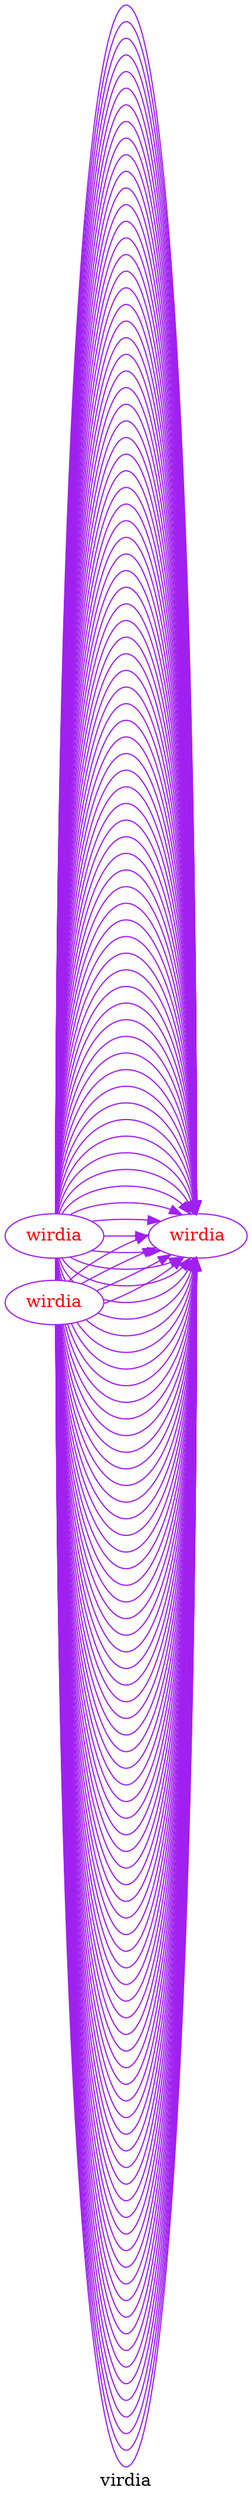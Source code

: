 digraph " We display the history of a word" {
 label = "virdia" 
graph[rankdir="LR"];
node [style="filled", fillcolor = "white"];
edge [style="solid", color="purple"];
R [label="wirdia", fillcolor= white, color="purple",  fontcolor="red"];
R.0 [label="wirdia", fillcolor= white, color="purple",  fontcolor="red"];
R.0.0 [label="wirdia", fillcolor= white, color="purple",  fontcolor="red"];
R.0.0.0 [label="wirdia", fillcolor= white, color="purple",  fontcolor="red"];
R.0.0.0.0 [label="wirdia", fillcolor= white, color="purple",  fontcolor="red"];
R.0.0.0.0.0 [label="wirdia", fillcolor= white, color="purple",  fontcolor="red"];
R.0.0.0.0.0.0 [label="wirdia", fillcolor= white, color="purple",  fontcolor="red"];
R.0.0.0.0.0.0.0 [label="wirdia", fillcolor= white, color="purple",  fontcolor="red"];
R.0.0.0.0.0.0.0.0 [label="wirdia", fillcolor= white, color="purple",  fontcolor="red"];
R.0.0.0.0.0.0.0.0.0 [label="wirdia", fillcolor= white, color="purple",  fontcolor="red"];
R.0.0.0.0.0.0.0.0.0.0 [label="wirdia", fillcolor= white, color="purple",  fontcolor="red"];
R.0.0.0.0.0.0.0.0.0.0.0 [label="wirdia", fillcolor= white, color="purple",  fontcolor="red"];
R.0.0.0.0.0.0.0.0.0.0.0.0 [label="wirdia", fillcolor= white, color="purple",  fontcolor="red"];
R.0.0.0.0.0.0.0.0.0.0.0.0.0 [label="wirdia", fillcolor= white, color="purple",  fontcolor="red"];
R.0.0.0.0.0.0.0.0.0.0.0.0.0.0 [label="wirdia", fillcolor= white, color="purple",  fontcolor="red"];
R.0.0.0.0.0.0.0.0.0.0.0.0.0.0.0 [label="wirdia", fillcolor= white, color="purple",  fontcolor="red"];
R.0.0.0.0.0.0.0.0.0.0.0.0.0.0.0.0 [label="wirdia", fillcolor= white, color="purple",  fontcolor="red"];
R.0.0.0.0.0.0.0.0.0.0.0.0.0.0.0.0.0 [label="wirdia", fillcolor= white, color="purple",  fontcolor="red"];
R.0.0.0.0.0.0.0.0.0.0.0.0.0.0.0.0.0.0 [label="wirdia", fillcolor= white, color="purple",  fontcolor="red"];
R.0.0.0.0.0.0.0.0.0.0.0.0.0.0.0.0.0.0.0 [label="wirdia", fillcolor= white, color="purple",  fontcolor="red"];
R.0.0.0.0.0.0.0.0.0.0.0.0.0.0.0.0.0.0.0.0 [label="wirdia", fillcolor= white, color="purple",  fontcolor="red"];
R.0.0.0.0.0.0.0.0.0.0.0.0.0.0.0.0.0.0.0.0.0 [label="wirdia", fillcolor= white, color="purple",  fontcolor="red"];
R.0.0.0.0.0.0.0.0.0.0.0.0.0.0.0.0.0.0.0.0.0.0 [label="wirdia", fillcolor= white, color="purple",  fontcolor="red"];
R.0.0.0.0.0.0.0.0.0.0.0.0.0.0.0.0.0.0.0.0.0.0.0 [label="wirdia", fillcolor= white, color="purple",  fontcolor="red"];
R.0.0.0.0.0.0.0.0.0.0.0.0.0.0.0.0.0.0.0.0.0.0.0.0 [label="wirdia", fillcolor= white, color="purple",  fontcolor="red"];
R.0.0.0.0.0.0.0.0.0.0.0.0.0.0.0.0.0.0.0.0.0.0.0.0.0 [label="wirdia", fillcolor= white, color="purple",  fontcolor="red"];
R.0.0.0.0.0.0.0.0.0.0.0.0.0.0.0.0.0.0.0.0.0.0.0.0.0.0 [label="wirdia", fillcolor= white, color="purple",  fontcolor="red"];
R.0.0.0.0.0.0.0.0.0.0.0.0.0.0.0.0.0.0.0.0.0.0.0.0.0.0.0 [label="wirdia", fillcolor= white, color="purple",  fontcolor="red"];
R.0.0.0.0.0.0.0.0.0.0.0.0.0.0.0.0.0.0.0.0.0.0.0.0.0.0.0.0 [label="wirdia", fillcolor= white, color="purple",  fontcolor="red"];
R.0.0.0.0.0.0.0.0.0.0.0.0.0.0.0.0.0.0.0.0.0.0.0.0.0.0.0.0.0 [label="wirdia", fillcolor= white, color="purple",  fontcolor="red"];
R.0.0.0.0.0.0.0.0.0.0.0.0.0.0.0.0.0.0.0.0.0.0.0.0.0.0.0.0.0.0 [label="wirdia", fillcolor= white, color="purple",  fontcolor="red"];
R.0.0.0.0.0.0.0.0.0.0.0.0.0.0.0.0.0.0.0.0.0.0.0.0.0.0.0.0.0.0.0 [label="wirdia", fillcolor= white, color="purple",  fontcolor="red"];
R.0.0.0.0.0.0.0.0.0.0.0.0.0.0.0.0.0.0.0.0.0.0.0.0.0.0.0.0.0.0.0.0 [label="wirdia", fillcolor= white, color="purple",  fontcolor="red"];
R.0.0.0.0.0.0.0.0.0.0.0.0.0.0.0.0.0.0.0.0.0.0.0.0.0.0.0.0.0.0.0.0.0 [label="wirdia", fillcolor= white, color="purple",  fontcolor="red"];
R.0.0.0.0.0.0.0.0.0.0.0.0.0.0.0.0.0.0.0.0.0.0.0.0.0.0.0.0.0.0.0.0.0.0 [label="wirdia", fillcolor= white, color="purple",  fontcolor="red"];
R.0.0.0.0.0.0.0.0.0.0.0.0.0.0.0.0.0.0.0.0.0.0.0.0.0.0.0.0.0.0.0.0.0.0.0 [label="wirdia", fillcolor= white, color="purple",  fontcolor="red"];
R.0.0.0.0.0.0.0.0.0.0.0.0.0.0.0.0.0.0.0.0.0.0.0.0.0.0.0.0.0.0.0.0.0.0.0.0 [label="wirdia", fillcolor= white, color="purple",  fontcolor="red"];
R.0.0.0.0.0.0.0.0.0.0.0.0.0.0.0.0.0.0.0.0.0.0.0.0.0.0.0.0.0.0.0.0.0.0.0.0.0 [label="wirdia", fillcolor= white, color="purple",  fontcolor="red"];
R.0.0.0.0.0.0.0.0.0.0.0.0.0.0.0.0.0.0.0.0.0.0.0.0.0.0.0.0.0.0.0.0.0.0.0.0.0.0 [label="wirdia", fillcolor= white, color="purple",  fontcolor="red"];
R.0.0.0.0.0.0.0.0.0.0.0.0.0.0.0.0.0.0.0.0.0.0.0.0.0.0.0.0.0.0.0.0.0.0.0.0.0.0.0 [label="wirdia", fillcolor= white, color="purple",  fontcolor="red"];
R.0.0.0.0.0.0.0.0.0.0.0.0.0.0.0.0.0.0.0.0.0.0.0.0.0.0.0.0.0.0.0.0.0.0.0.0.0.0.0.0 [label="wirdia", fillcolor= white, color="purple",  fontcolor="red"];
R.0.0.0.0.0.0.0.0.0.0.0.0.0.0.0.0.0.0.0.0.0.0.0.0.0.0.0.0.0.0.0.0.0.0.0.0.0.0.0.0.0 [label="wirdia", fillcolor= white, color="purple",  fontcolor="red"];
R.0.0.0.0.0.0.0.0.0.0.0.0.0.0.0.0.0.0.0.0.0.0.0.0.0.0.0.0.0.0.0.0.0.0.0.0.0.0.0.0.0.0 [label="wirdia", fillcolor= white, color="purple",  fontcolor="red"];
R.0.0.0.0.0.0.0.0.0.0.0.0.0.0.0.0.0.0.0.0.0.0.0.0.0.0.0.0.0.0.0.0.0.0.0.0.0.0.0.0.0.0.0 [label="wirdia", fillcolor= white, color="purple",  fontcolor="red"];
R.0.0.0.0.0.0.0.0.0.0.0.0.0.0.0.0.0.0.0.0.0.0.0.0.0.0.0.0.0.0.0.0.0.0.0.0.0.0.0.0.0.0.0.0 [label="wirdia", fillcolor= white, color="purple",  fontcolor="red"];
R.0.0.0.0.0.0.0.0.0.0.0.0.0.0.0.0.0.0.0.0.0.0.0.0.0.0.0.0.0.0.0.0.0.0.0.0.0.0.0.0.0.0.0.0.0 [label="wirdia", fillcolor= white, color="purple",  fontcolor="red"];
R.0.0.0.0.0.0.0.0.0.0.0.0.0.0.0.0.0.0.0.0.0.0.0.0.0.0.0.0.0.0.0.0.0.0.0.0.0.0.0.0.0.0.0.0.0.0 [label="wirdia", fillcolor= white, color="purple",  fontcolor="red"];
R.0.0.0.0.0.0.0.0.0.0.0.0.0.0.0.0.0.0.0.0.0.0.0.0.0.0.0.0.0.0.0.0.0.0.0.0.0.0.0.0.0.0.0.0.0.0.0 [label="wirdia", fillcolor= white, color="purple",  fontcolor="red"];
R.0.0.0.0.0.0.0.0.0.0.0.0.0.0.0.0.0.0.0.0.0.0.0.0.0.0.0.0.0.0.0.0.0.0.0.0.0.0.0.0.0.0.0.0.0.0.0.0 [label="wirdia", fillcolor= white, color="purple",  fontcolor="red"];
R.0.0.0.0.0.0.0.0.0.0.0.0.0.0.0.0.0.0.0.0.0.0.0.0.0.0.0.0.0.0.0.0.0.0.0.0.0.0.0.0.0.0.0.0.0.0.0.0.0 [label="wirdia", fillcolor= white, color="purple",  fontcolor="red"];
R.0.0.0.0.0.0.0.0.0.0.0.0.0.0.0.0.0.0.0.0.0.0.0.0.0.0.0.0.0.0.0.0.0.0.0.0.0.0.0.0.0.0.0.0.0.0.0.0.0.0 [label="wirdia", fillcolor= white, color="purple",  fontcolor="red"];
R.0.0.0.0.0.0.0.0.0.0.0.0.0.0.0.0.0.0.0.0.0.0.0.0.0.0.1 [label="wirdia", fillcolor= white, color="purple",  fontcolor="red"];
R.0.0.0.0.0.0.0.0.0.0.0.0.0.0.0.0.0.0.0.0.0.0.0.0.0.0.1.0 [label="wirdia", fillcolor= white, color="purple",  fontcolor="red"];
R.0.0.0.0.0.0.0.0.0.0.0.0.0.0.0.0.0.0.0.0.0.0.0.0.0.0.1.0.0 [label="wirdia", fillcolor= white, color="purple",  fontcolor="red"];
R.0.0.0.0.0.0.0.0.0.0.0.0.0.0.0.0.0.0.0.0.0.0.0.0.0.0.1.0.0.0 [label="wirdia", fillcolor= white, color="purple",  fontcolor="red"];
R.0.0.0.0.0.0.0.0.0.0.0.0.0.0.0.0.0.0.0.0.0.0.0.0.0.0.1.0.0.0.0 [label="wirdia", fillcolor= white, color="purple",  fontcolor="red"];
R.0.0.0.0.0.0.0.0.0.0.0.0.0.0.0.0.0.0.0.0.0.0.0.0.0.0.1.0.0.0.0.0 [label="wirdia", fillcolor= white, color="purple",  fontcolor="red"];
R.0.0.0.0.0.0.0.0.0.0.0.0.0.0.0.0.0.0.0.0.0.0.0.0.0.0.1.0.0.0.0.0.0 [label="wirdia", fillcolor= white, color="purple",  fontcolor="red"];
R.0.0.0.0.0.0.0.0.0.0.0.0.0.0.0.0.0.0.0.0.0.0.0.0.0.0.1.0.0.0.0.0.0.0 [label="wirdia", fillcolor= white, color="purple",  fontcolor="red"];
R.0.0.0.0.0.0.0.0.0.0.0.0.0.0.0.0.0.0.0.0.0.0.0.0.0.0.1.0.0.0.0.0.0.0.0 [label="wirdia", fillcolor= white, color="purple",  fontcolor="red"];
R.0.0.0.0.0.0.0.0.0.0.0.0.0.0.0.0.0.0.0.0.0.0.0.0.0.0.1.0.0.0.0.0.0.0.0.0 [label="wirdia", fillcolor= white, color="purple",  fontcolor="red"];
R.0.0.0.0.0.0.0.0.0.0.0.0.0.0.0.0.0.0.0.0.0.0.0.0.0.0.1.0.0.0.0.0.0.0.0.0.0 [label="wirdia", fillcolor= white, color="purple",  fontcolor="red"];
R.0.0.0.0.0.0.0.0.0.0.0.0.0.0.0.0.0.0.0.0.0.0.0.0.0.0.1.0.0.0.0.0.0.0.0.0.0.0 [label="wirdia", fillcolor= white, color="purple",  fontcolor="red"];
R.0.0.0.0.0.0.0.0.0.0.0.0.0.0.0.0.0.0.0.0.0.0.0.0.0.0.1.0.0.0.0.0.0.0.0.0.0.0.0 [label="wirdʰia", fillcolor= white, color="purple",  fontcolor="red"];
R.0.0.0.0.0.0.0.0.0.0.0.0.0.0.0.0.0.0.0.0.0.0.0.0.0.0.1.0.0.0.0.0.0.0.0.0.0.0.0.0 [label="wirdʰia", fillcolor= white, color="purple",  fontcolor="red"];
R.0.0.0.0.0.0.0.0.0.0.0.0.0.0.0.0.0.0.0.0.0.0.0.0.0.0.1.0.0.0.0.0.0.0.0.0.0.0.0.0.0 [label="wirdʰia", fillcolor= white, color="purple",  fontcolor="red"];
R.0.0.0.0.0.0.0.0.0.0.0.0.0.0.0.0.0.0.0.0.0.0.0.0.0.0.1.0.0.0.0.0.0.0.0.0.0.0.0.0.0.0 [label="wirdʰia", fillcolor= white, color="purple",  fontcolor="red"];
R.0.0.0.0.0.0.0.0.0.0.0.0.0.0.0.0.0.0.0.0.0.0.0.0.0.0.1.0.0.0.0.0.0.0.0.0.0.0.0.0.0.0.0 [label="wirdʰia", fillcolor= white, color="purple",  fontcolor="red"];
R.0.0.0.0.0.0.0.0.0.0.0.0.0.0.0.0.0.0.0.0.0.0.0.0.0.0.1.0.0.0.0.0.0.0.0.0.0.0.0.0.0.0.0.0 [label="wirdʰia", fillcolor= white, color="purple",  fontcolor="red"];
R.0.0.0.0.0.0.0.0.0.0.0.0.0.0.0.0.0.0.0.0.0.0.0.0.0.0.1.0.0.0.0.0.0.0.0.0.0.0.0.0.0.0.0.0.0 [label="wirdʰia", fillcolor= white, color="purple",  fontcolor="red"];
R.0.0.0.0.0.0.0.0.0.0.0.0.0.0.0.0.0.0.0.0.0.0.0.0.0.0.1.0.0.0.0.0.0.0.0.0.0.0.0.0.0.0.0.0.0.0 [label="wirdʰia", fillcolor= white, color="purple",  fontcolor="red"];
R.0.0.0.0.0.0.0.0.0.0.0.0.0.0.0.0.0.0.0.0.0.0.0.0.0.0.1.0.0.0.0.0.0.0.0.0.0.0.0.0.0.0.0.0.0.0.0 [label="wirdʰia", fillcolor= white, color="purple",  fontcolor="red"];
R.0.0.0.0.0.0.0.0.0.0.0.0.0.0.0.0.0.0.0.0.0.0.0.0.0.0.1.0.0.0.0.0.0.0.0.0.0.0.0.0.0.0.0.0.0.0.0.0 [label="wirdʰia", fillcolor= white, color="purple",  fontcolor="red"];
R.0.0.0.0.0.0.0.0.0.0.0.0.0.0.0.0.0.0.0.0.0.0.0.0.0.0.1.0.0.0.0.0.0.0.0.0.0.0.0.0.0.0.0.0.0.0.0.0.0 [label="wirdʰia", fillcolor= white, color="purple",  fontcolor="red"];
R.0.0.0.0.0.0.0.0.0.0.0.0.0.0.0.0.0.0.0.0.0.0.0.0.0.0.1.0.0.0.0.0.0.0.0.0.0.0.0.0.0.0.0.0.0.0.0.0.0.0 [label="wirdʰia", fillcolor= white, color="purple",  fontcolor="red"];
R.0.0.0.0.0.0.0.0.0.0.0.0.0.0.0.0.0.0.0.0.0.0.0.0.0.0.1.0.0.0.0.0.0.0.0.0.0.0.0.0.0.0.0.0.0.0.0.0.0.1 [label="wirdʰia", fillcolor= white, color="purple",  fontcolor="red"];
R.0.0.0.0.0.0.0.0.0.1 [label="wirdia", fillcolor= white, color="purple",  fontcolor="red"];
R.0.0.0.0.0.0.0.0.0.1.0 [label="wirdia", fillcolor= white, color="purple",  fontcolor="red"];
R.0.0.0.0.0.0.0.0.0.1.0.0 [label="wirdia", fillcolor= white, color="purple",  fontcolor="red"];
R.0.0.0.0.0.0.0.0.0.1.0.0.0 [label="wirdia", fillcolor= white, color="purple",  fontcolor="red"];
R.0.0.0.0.0.0.0.0.0.1.0.0.0.0 [label="wirdia", fillcolor= white, color="purple",  fontcolor="red"];
R.0.0.0.0.0.0.0.0.0.1.0.0.0.0.0 [label="wirdia", fillcolor= white, color="purple",  fontcolor="red"];
R.0.0.0.0.0.0.0.0.0.1.0.0.0.0.0.0 [label="wirdia", fillcolor= white, color="purple",  fontcolor="red"];
R.0.0.0.0.0.0.0.0.0.1.0.0.0.0.0.0.0 [label="wirdia", fillcolor= white, color="purple",  fontcolor="red"];
R.0.0.0.0.0.0.0.0.0.1.0.0.0.0.0.0.0.0 [label="wirdia", fillcolor= white, color="purple",  fontcolor="red"];
R.0.0.0.0.0.0.0.0.0.1.0.0.0.0.0.0.0.0.0 [label="wirdia", fillcolor= white, color="purple",  fontcolor="red"];
R.0.0.0.0.0.0.0.0.0.1.0.0.0.0.0.0.0.0.0.0 [label="wirdia", fillcolor= white, color="purple",  fontcolor="red"];
R.0.0.0.0.0.0.0.0.0.1.0.0.0.0.0.0.0.0.0.0.0 [label="wirdia", fillcolor= white, color="purple",  fontcolor="red"];
R.0.0.0.0.0.0.0.0.0.1.0.0.0.0.0.0.0.0.0.0.0.0 [label="wirdia", fillcolor= white, color="purple",  fontcolor="red"];
R.0.0.0.0.0.0.0.0.0.1.0.0.0.0.0.0.0.0.0.0.0.0.0 [label="wirdia", fillcolor= white, color="purple",  fontcolor="red"];
R.0.0.0.0.0.0.0.0.0.1.0.0.0.0.0.0.0.0.0.0.0.0.0.0 [label="wirdia", fillcolor= white, color="purple",  fontcolor="red"];
R.0.0.0.0.0.0.0.0.0.1.0.0.0.0.0.0.0.0.0.0.0.0.0.0.0 [label="wirdia", fillcolor= white, color="purple",  fontcolor="red"];
R.0.0.0.0.0.0.0.0.0.1.0.0.0.0.0.0.0.0.0.0.0.0.0.0.0.0 [label="wirdia", fillcolor= white, color="purple",  fontcolor="red"];
R.0.0.0.0.0.0.0.0.0.1.0.0.0.0.0.0.0.0.0.0.0.0.0.0.0.0.0 [label="wirdia", fillcolor= white, color="purple",  fontcolor="red"];
R.0.0.0.0.0.0.0.0.0.1.0.0.0.0.0.0.0.0.0.0.0.0.0.0.0.0.0.0 [label="wirdia", fillcolor= white, color="purple",  fontcolor="red"];
R.0.0.0.0.0.0.0.0.0.1.0.0.0.0.0.0.0.0.0.0.0.0.0.0.0.0.0.0.0 [label="wirdia", fillcolor= white, color="purple",  fontcolor="red"];
R.0.0.0.0.0.0.0.0.0.1.0.0.0.0.0.0.0.0.0.0.0.0.0.0.0.0.0.0.0.0 [label="wirdia", fillcolor= white, color="purple",  fontcolor="red"];
R.0.0.0.0.0.0.0.0.0.1.0.0.0.0.0.0.0.0.0.0.0.0.0.0.0.0.0.0.0.0.0 [label="wirdia", fillcolor= white, color="purple",  fontcolor="red"];
R.0.0.0.0.0.0.0.0.0.1.0.0.0.0.0.0.0.0.0.0.0.0.0.0.0.0.0.0.0.0.0.0 [label="wirdia", fillcolor= white, color="purple",  fontcolor="red"];
R.0.0.0.0.0.0.0.0.0.1.0.0.0.0.0.0.0.0.0.0.0.0.0.0.0.0.0.0.0.0.0.0.0 [label="wirdia", fillcolor= white, color="purple",  fontcolor="red"];
R.0.0.0.0.0.0.0.0.0.1.0.0.0.0.0.0.0.0.0.0.0.0.0.0.0.0.0.0.0.0.0.0.0.0 [label="wirdia", fillcolor= white, color="purple",  fontcolor="red"];
R.0.0.0.0.0.0.0.0.0.1.0.0.0.0.0.0.0.0.0.0.0.0.0.0.0.0.0.0.0.0.0.0.0.0.0 [label="wirdia", fillcolor= white, color="purple",  fontcolor="red"];
R.0.0.0.0.0.0.0.0.0.1.0.0.0.0.0.0.0.0.0.0.0.0.0.0.0.0.0.0.0.0.0.0.0.0.0.0 [label="wirdia", fillcolor= white, color="purple",  fontcolor="red"];
R.0.0.0.0.0.0.0.0.0.1.0.0.0.0.0.0.0.0.0.0.0.0.0.0.0.0.0.0.0.0.0.0.0.0.0.0.0 [label="wirdia", fillcolor= white, color="purple",  fontcolor="red"];
R.0.0.0.0.0.0.0.0.0.1.0.0.0.0.0.0.0.0.0.0.0.0.0.0.0.0.0.0.0.0.0.0.0.0.0.0.0.0 [label="wirdia", fillcolor= white, color="purple",  fontcolor="red"];
R.0.0.0.0.0.0.0.0.0.1.0.0.0.0.0.0.0.0.0.0.0.0.0.0.0.0.0.0.0.0.0.0.0.0.0.0.0.0.0 [label="wirdia", fillcolor= white, color="purple",  fontcolor="red"];
R.0.0.0.0.0.0.0.0.0.1.0.0.0.0.0.0.0.0.0.0.0.0.0.0.0.0.0.0.0.0.0.0.0.0.0.0.0.0.0.0 [label="wirdia", fillcolor= white, color="purple",  fontcolor="red"];
R.0.0.0.0.0.0.0.0.0.1.0.0.0.0.0.0.0.0.0.0.0.0.0.0.0.0.0.0.0.0.0.0.0.0.0.0.0.0.0.0.0 [label="wirdia", fillcolor= white, color="purple",  fontcolor="red"];
R.0.0.0.0.0.0.0.0.0.1.0.0.0.0.0.0.0.0.0.0.0.0.0.0.0.0.0.0.0.0.0.0.0.0.0.0.0.0.0.0.0.0 [label="wirdia", fillcolor= white, color="purple",  fontcolor="red"];
R.0.0.0.0.0.0.0.0.0.1.0.0.0.0.0.0.0.0.0.0.0.0.0.0.0.0.0.0.0.0.0.0.0.0.0.0.0.0.0.0.0.0.0 [label="wirdia", fillcolor= white, color="purple",  fontcolor="red"];
R.0.0.0.0.0.0.0.0.0.1.0.0.0.0.0.0.0.0.0.0.0.0.0.0.0.0.0.0.0.0.0.0.0.0.0.0.0.0.0.0.0.0.0.0 [label="wirdia", fillcolor= white, color="purple",  fontcolor="red"];
R.0.0.0.0.0.0.0.0.0.1.0.0.0.0.0.0.0.0.0.0.0.0.0.0.0.0.0.0.0.0.0.0.0.0.0.0.0.0.0.0.0.0.0.0.0 [label="wirdia", fillcolor= white, color="purple",  fontcolor="red"];
R.0.0.0.0.0.0.0.0.0.1.0.0.0.0.0.0.0.0.0.0.0.0.0.0.0.0.0.0.0.0.0.0.0.0.0.0.0.0.0.0.0.0.0.0.0.0 [label="wirdia", fillcolor= white, color="purple",  fontcolor="red"];
R.0.0.0.0.0.0.0.0.0.1.0.0.0.0.0.0.0.0.0.0.0.0.0.0.0.0.0.0.0.0.0.0.0.0.0.0.0.0.0.0.0.0.0.0.0.0.0 [label="wirdia", fillcolor= white, color="purple",  fontcolor="red"];
R.0.0.0.0.0.0.0.0.0.1.0.0.0.0.0.0.0.0.0.0.0.0.0.0.0.0.0.0.0.0.0.0.0.0.0.0.0.0.0.0.0.0.0.0.0.0.0.0 [label="wirdia", fillcolor= white, color="purple",  fontcolor="red"];
R.0.0.0.0.0.0.0.0.0.1.0.0.0.0.0.0.0.0.0.0.0.0.0.0.0.0.0.0.0.0.0.0.0.0.0.0.0.0.0.0.0.0.0.0.0.0.0.0.0 [label="wirdia", fillcolor= white, color="purple",  fontcolor="red"];
R.0.0.0.0.0.0.0.0.0.1.0.0.0.0.0.0.0.0.0.0.0.0.0.0.0.0.0.0.0.0.0.0.0.0.0.0.0.0.0.0.0.0.0.0.0.0.0.0.0.0 [label="wirdia", fillcolor= white, color="purple",  fontcolor="red"];
R.0.0.0.0.0.0.0.0.0.1.0.0.0.1 [label="wirdia", fillcolor= white, color="purple",  fontcolor="red"];
R.0.0.0.0.0.0.0.0.0.1.0.0.0.1.0 [label="wirdia", fillcolor= white, color="purple",  fontcolor="red"];
R.0.0.0.0.0.0.0.0.0.1.0.0.0.1.0.0 [label="wirdia", fillcolor= white, color="purple",  fontcolor="red"];
R.0.0.0.0.0.0.0.0.0.1.0.0.0.1.0.0.0 [label="wirdia", fillcolor= white, color="purple",  fontcolor="red"];
R.0.0.0.0.0.0.0.0.0.1.0.0.0.1.0.0.0.0 [label="wirdia", fillcolor= white, color="purple",  fontcolor="red"];
R.0.0.0.0.0.0.0.0.0.1.0.0.0.1.0.0.0.0.0 [label="wirdia", fillcolor= white, color="purple",  fontcolor="red"];
R.0.0.0.0.0.0.0.0.0.1.0.0.0.1.0.0.0.0.0.0 [label="wirdia", fillcolor= white, color="purple",  fontcolor="red"];
R.0.0.0.0.0.0.0.0.0.1.0.0.0.1.0.0.0.0.0.0.0 [label="wirdia", fillcolor= white, color="purple",  fontcolor="red"];
R.0.0.0.0.0.0.0.0.0.1.0.0.0.1.0.0.0.0.0.0.0.0 [label="wirdia", fillcolor= white, color="purple",  fontcolor="red"];
R.0.0.0.0.0.0.0.0.0.1.0.0.0.1.0.0.0.0.0.0.0.0.0 [label="wirdia", fillcolor= white, color="purple",  fontcolor="red"];
R.0.0.0.0.0.0.0.0.0.1.0.0.0.1.0.0.0.0.0.0.0.0.0.0 [label="wirdia", fillcolor= white, color="purple",  fontcolor="red"];
R.0.0.0.0.0.0.0.0.0.1.0.0.0.1.0.0.0.0.0.0.0.0.0.0.0 [label="wirdia", fillcolor= white, color="purple",  fontcolor="red"];
R.0.0.0.0.0.0.0.0.0.1.0.0.0.1.0.0.0.0.0.0.0.0.0.0.0.0 [label="wirdia", fillcolor= white, color="purple",  fontcolor="red"];
R.0.0.0.0.0.0.0.0.0.1.0.0.0.1.0.0.0.0.0.0.0.0.0.0.0.0.0 [label="wirdia", fillcolor= white, color="purple",  fontcolor="red"];
R.0.0.0.0.0.0.0.0.0.1.0.0.0.1.0.0.0.0.0.0.0.0.0.0.0.0.0.0 [label="wirdia", fillcolor= white, color="purple",  fontcolor="red"];
R.0.0.0.0.0.0.0.0.0.1.0.0.0.1.0.0.0.0.0.0.0.0.0.0.0.0.0.0.0 [label="wirdia", fillcolor= white, color="purple",  fontcolor="red"];
R.0.0.0.0.0.0.0.0.0.1.0.0.0.1.0.0.0.0.0.0.0.0.0.0.0.0.0.0.0.0 [label="wirdia", fillcolor= white, color="purple",  fontcolor="red"];
R.0.0.0.0.0.0.0.0.0.1.0.0.0.1.0.0.0.0.0.0.0.0.0.0.0.0.0.0.0.0.0 [label="wirdia", fillcolor= white, color="purple",  fontcolor="red"];
R.0.0.0.0.0.0.0.0.0.1.0.0.0.1.0.0.0.0.0.0.0.0.0.0.0.0.0.0.0.0.0.0 [label="wirdia", fillcolor= white, color="purple",  fontcolor="red"];
R.0.0.0.0.0.0.0.0.0.1.0.0.0.1.0.0.0.0.0.0.0.0.0.0.0.0.0.0.0.0.0.0.0 [label="wirdia", fillcolor= white, color="purple",  fontcolor="red"];
R.0.0.0.0.0.0.0.0.0.1.0.0.0.1.0.0.0.0.0.0.0.0.0.0.0.0.0.0.0.0.0.0.0.0 [label="wirdia", fillcolor= white, color="purple",  fontcolor="red"];
R.0.0.0.0.0.0.0.0.0.1.0.0.0.1.0.0.0.0.0.0.0.0.0.0.0.0.0.0.0.0.0.0.0.0.0 [label="wirdia", fillcolor= white, color="purple",  fontcolor="red"];
R.0.0.0.0.0.0.0.0.0.1.0.0.0.1.0.0.0.0.0.0.0.0.0.0.0.0.0.0.0.0.0.0.0.0.0.0 [label="wirdia", fillcolor= white, color="purple",  fontcolor="red"];
R.0.0.0.0.0.0.0.0.0.1.0.0.0.1.0.0.0.0.0.0.0.0.0.0.0.0.0.0.0.0.0.0.0.0.0.0.0 [label="wirdia", fillcolor= white, color="purple",  fontcolor="red"];
R.0.0.0.0.0.0.0.0.0.1.0.0.0.1.0.0.0.0.0.0.0.0.0.0.0.0.0.0.0.0.0.0.0.0.0.0.0.0 [label="wirdia", fillcolor= white, color="purple",  fontcolor="red"];
R.0.0.0.0.0.0.0.0.0.1.0.0.0.1.0.0.0.0.0.0.0.0.0.0.0.0.0.0.0.0.0.0.0.0.0.0.0.0.0 [label="wirdia", fillcolor= white, color="purple",  fontcolor="red"];
R.0.0.0.0.0.0.0.0.0.1.0.0.0.1.0.0.0.0.0.0.0.0.0.0.0.0.0.0.0.0.0.0.0.0.0.0.0.0.0.0 [label="wirdia", fillcolor= white, color="purple",  fontcolor="red"];
R.0.0.0.0.0.0.0.0.0.1.0.0.0.1.0.0.0.0.0.0.0.0.0.0.0.0.0.0.0.0.0.0.0.0.0.0.0.0.0.0.0 [label="wirdia", fillcolor= white, color="purple",  fontcolor="red"];
R.0.0.0.0.0.0.0.0.0.1.0.0.0.1.0.0.0.0.0.0.0.0.0.0.0.0.0.0.0.0.0.0.0.0.0.0.0.0.0.0.0.0 [label="wirdia", fillcolor= white, color="purple",  fontcolor="red"];
R.0.0.0.0.0.0.0.0.0.1.0.0.0.1.0.0.0.0.0.0.0.0.0.0.0.0.0.0.0.0.0.0.0.0.0.0.0.0.0.0.0.0.0 [label="wirdia", fillcolor= white, color="purple",  fontcolor="red"];
R.0.0.0.0.0.0.0.0.0.1.0.0.0.1.0.0.0.0.0.0.0.0.0.0.0.0.0.0.0.0.0.0.0.0.0.0.0.0.0.0.0.0.0.0 [label="wirdia", fillcolor= white, color="purple",  fontcolor="red"];
R.0.0.0.0.0.0.0.0.0.1.0.0.0.1.0.0.0.0.0.0.0.0.0.0.0.0.0.0.0.0.0.0.0.0.0.0.0.0.0.0.0.0.0.0.0 [label="wirdia", fillcolor= white, color="purple",  fontcolor="red"];
R.0.0.0.0.0.0.0.0.0.1.0.0.0.1.0.0.0.0.0.0.0.0.0.0.0.0.0.0.0.0.0.0.0.0.0.0.0.0.0.0.0.0.0.0.0.0 [label="wirdia", fillcolor= white, color="purple",  fontcolor="red"];
R.0.0.0.0.0.0.0.0.0.1.0.0.0.1.0.0.0.0.0.0.0.0.0.0.0.0.0.0.0.0.0.0.0.0.0.0.0.0.0.0.0.0.0.0.0.0.0 [label="wirdia", fillcolor= white, color="purple",  fontcolor="red"];
R.0.0.0.0.0.0.0.0.0.1.0.0.0.1.0.0.0.0.0.0.0.0.0.0.0.0.0.0.0.0.0.0.0.0.0.0.0.0.0.0.0.0.0.0.0.0.0.0 [label="wirdia", fillcolor= white, color="purple",  fontcolor="red"];
R.0.0.0.0.0.0.0.0.0.1.0.0.0.1.0.0.0.0.0.0.0.0.0.0.0.0.0.0.0.0.0.0.0.0.0.0.0.0.0.0.0.0.0.0.0.0.0.0.0 [label="wirdia", fillcolor= white, color="purple",  fontcolor="red"];
R.0.0.0.0.0.0.0.0.0.1.0.0.0.1.0.0.0.0.0.0.0.0.0.0.0.0.0.0.0.0.0.0.0.0.0.0.0.0.0.0.0.0.0.0.0.0.0.0.0.0 [label="wirdia", fillcolor= white, color="purple",  fontcolor="red"];
R.0 -> R;
R.0.0 -> R.0;
R.0.0.0 -> R.0.0;
R.0.0.0.0 -> R.0.0.0;
R.0.0.0.0.0 -> R.0.0.0.0;
R.0.0.0.0.0.0 -> R.0.0.0.0.0;
R.0.0.0.0.0.0.0 -> R.0.0.0.0.0.0;
R.0.0.0.0.0.0.0.0 -> R.0.0.0.0.0.0.0;
R.0.0.0.0.0.0.0.0.0 -> R.0.0.0.0.0.0.0.0;
R.0.0.0.0.0.0.0.0.0.0 -> R.0.0.0.0.0.0.0.0.0;
R.0.0.0.0.0.0.0.0.0.1 -> R.0.0.0.0.0.0.0.0.0;
R.0.0.0.0.0.0.0.0.0.0.0 -> R.0.0.0.0.0.0.0.0.0.0;
R.0.0.0.0.0.0.0.0.0.0.0.0 -> R.0.0.0.0.0.0.0.0.0.0.0;
R.0.0.0.0.0.0.0.0.0.0.0.0.0 -> R.0.0.0.0.0.0.0.0.0.0.0.0;
R.0.0.0.0.0.0.0.0.0.0.0.0.0.0 -> R.0.0.0.0.0.0.0.0.0.0.0.0.0;
R.0.0.0.0.0.0.0.0.0.0.0.0.0.0.0 -> R.0.0.0.0.0.0.0.0.0.0.0.0.0.0;
R.0.0.0.0.0.0.0.0.0.0.0.0.0.0.0.0 -> R.0.0.0.0.0.0.0.0.0.0.0.0.0.0.0;
R.0.0.0.0.0.0.0.0.0.0.0.0.0.0.0.0.0 -> R.0.0.0.0.0.0.0.0.0.0.0.0.0.0.0.0;
R.0.0.0.0.0.0.0.0.0.0.0.0.0.0.0.0.0.0 -> R.0.0.0.0.0.0.0.0.0.0.0.0.0.0.0.0.0;
R.0.0.0.0.0.0.0.0.0.0.0.0.0.0.0.0.0.0.0 -> R.0.0.0.0.0.0.0.0.0.0.0.0.0.0.0.0.0.0;
R.0.0.0.0.0.0.0.0.0.0.0.0.0.0.0.0.0.0.0.0 -> R.0.0.0.0.0.0.0.0.0.0.0.0.0.0.0.0.0.0.0;
R.0.0.0.0.0.0.0.0.0.0.0.0.0.0.0.0.0.0.0.0.0 -> R.0.0.0.0.0.0.0.0.0.0.0.0.0.0.0.0.0.0.0.0;
R.0.0.0.0.0.0.0.0.0.0.0.0.0.0.0.0.0.0.0.0.0.0 -> R.0.0.0.0.0.0.0.0.0.0.0.0.0.0.0.0.0.0.0.0.0;
R.0.0.0.0.0.0.0.0.0.0.0.0.0.0.0.0.0.0.0.0.0.0.0 -> R.0.0.0.0.0.0.0.0.0.0.0.0.0.0.0.0.0.0.0.0.0.0;
R.0.0.0.0.0.0.0.0.0.0.0.0.0.0.0.0.0.0.0.0.0.0.0.0 -> R.0.0.0.0.0.0.0.0.0.0.0.0.0.0.0.0.0.0.0.0.0.0.0;
R.0.0.0.0.0.0.0.0.0.0.0.0.0.0.0.0.0.0.0.0.0.0.0.0.0 -> R.0.0.0.0.0.0.0.0.0.0.0.0.0.0.0.0.0.0.0.0.0.0.0.0;
R.0.0.0.0.0.0.0.0.0.0.0.0.0.0.0.0.0.0.0.0.0.0.0.0.0.0 -> R.0.0.0.0.0.0.0.0.0.0.0.0.0.0.0.0.0.0.0.0.0.0.0.0.0;
R.0.0.0.0.0.0.0.0.0.0.0.0.0.0.0.0.0.0.0.0.0.0.0.0.0.0.0 -> R.0.0.0.0.0.0.0.0.0.0.0.0.0.0.0.0.0.0.0.0.0.0.0.0.0.0;
R.0.0.0.0.0.0.0.0.0.0.0.0.0.0.0.0.0.0.0.0.0.0.0.0.0.0.1 -> R.0.0.0.0.0.0.0.0.0.0.0.0.0.0.0.0.0.0.0.0.0.0.0.0.0.0;
R.0.0.0.0.0.0.0.0.0.0.0.0.0.0.0.0.0.0.0.0.0.0.0.0.0.0.0.0 -> R.0.0.0.0.0.0.0.0.0.0.0.0.0.0.0.0.0.0.0.0.0.0.0.0.0.0.0;
R.0.0.0.0.0.0.0.0.0.0.0.0.0.0.0.0.0.0.0.0.0.0.0.0.0.0.0.0.0 -> R.0.0.0.0.0.0.0.0.0.0.0.0.0.0.0.0.0.0.0.0.0.0.0.0.0.0.0.0;
R.0.0.0.0.0.0.0.0.0.0.0.0.0.0.0.0.0.0.0.0.0.0.0.0.0.0.0.0.0.0 -> R.0.0.0.0.0.0.0.0.0.0.0.0.0.0.0.0.0.0.0.0.0.0.0.0.0.0.0.0.0;
R.0.0.0.0.0.0.0.0.0.0.0.0.0.0.0.0.0.0.0.0.0.0.0.0.0.0.0.0.0.0.0 -> R.0.0.0.0.0.0.0.0.0.0.0.0.0.0.0.0.0.0.0.0.0.0.0.0.0.0.0.0.0.0;
R.0.0.0.0.0.0.0.0.0.0.0.0.0.0.0.0.0.0.0.0.0.0.0.0.0.0.0.0.0.0.0.0 -> R.0.0.0.0.0.0.0.0.0.0.0.0.0.0.0.0.0.0.0.0.0.0.0.0.0.0.0.0.0.0.0;
R.0.0.0.0.0.0.0.0.0.0.0.0.0.0.0.0.0.0.0.0.0.0.0.0.0.0.0.0.0.0.0.0.0 -> R.0.0.0.0.0.0.0.0.0.0.0.0.0.0.0.0.0.0.0.0.0.0.0.0.0.0.0.0.0.0.0.0;
R.0.0.0.0.0.0.0.0.0.0.0.0.0.0.0.0.0.0.0.0.0.0.0.0.0.0.0.0.0.0.0.0.0.0 -> R.0.0.0.0.0.0.0.0.0.0.0.0.0.0.0.0.0.0.0.0.0.0.0.0.0.0.0.0.0.0.0.0.0;
R.0.0.0.0.0.0.0.0.0.0.0.0.0.0.0.0.0.0.0.0.0.0.0.0.0.0.0.0.0.0.0.0.0.0.0 -> R.0.0.0.0.0.0.0.0.0.0.0.0.0.0.0.0.0.0.0.0.0.0.0.0.0.0.0.0.0.0.0.0.0.0;
R.0.0.0.0.0.0.0.0.0.0.0.0.0.0.0.0.0.0.0.0.0.0.0.0.0.0.0.0.0.0.0.0.0.0.0.0 -> R.0.0.0.0.0.0.0.0.0.0.0.0.0.0.0.0.0.0.0.0.0.0.0.0.0.0.0.0.0.0.0.0.0.0.0;
R.0.0.0.0.0.0.0.0.0.0.0.0.0.0.0.0.0.0.0.0.0.0.0.0.0.0.0.0.0.0.0.0.0.0.0.0.0 -> R.0.0.0.0.0.0.0.0.0.0.0.0.0.0.0.0.0.0.0.0.0.0.0.0.0.0.0.0.0.0.0.0.0.0.0.0;
R.0.0.0.0.0.0.0.0.0.0.0.0.0.0.0.0.0.0.0.0.0.0.0.0.0.0.0.0.0.0.0.0.0.0.0.0.0.0 -> R.0.0.0.0.0.0.0.0.0.0.0.0.0.0.0.0.0.0.0.0.0.0.0.0.0.0.0.0.0.0.0.0.0.0.0.0.0;
R.0.0.0.0.0.0.0.0.0.0.0.0.0.0.0.0.0.0.0.0.0.0.0.0.0.0.0.0.0.0.0.0.0.0.0.0.0.0.0 -> R.0.0.0.0.0.0.0.0.0.0.0.0.0.0.0.0.0.0.0.0.0.0.0.0.0.0.0.0.0.0.0.0.0.0.0.0.0.0;
R.0.0.0.0.0.0.0.0.0.0.0.0.0.0.0.0.0.0.0.0.0.0.0.0.0.0.0.0.0.0.0.0.0.0.0.0.0.0.0.0 -> R.0.0.0.0.0.0.0.0.0.0.0.0.0.0.0.0.0.0.0.0.0.0.0.0.0.0.0.0.0.0.0.0.0.0.0.0.0.0.0;
R.0.0.0.0.0.0.0.0.0.0.0.0.0.0.0.0.0.0.0.0.0.0.0.0.0.0.0.0.0.0.0.0.0.0.0.0.0.0.0.0.0 -> R.0.0.0.0.0.0.0.0.0.0.0.0.0.0.0.0.0.0.0.0.0.0.0.0.0.0.0.0.0.0.0.0.0.0.0.0.0.0.0.0;
R.0.0.0.0.0.0.0.0.0.0.0.0.0.0.0.0.0.0.0.0.0.0.0.0.0.0.0.0.0.0.0.0.0.0.0.0.0.0.0.0.0.0 -> R.0.0.0.0.0.0.0.0.0.0.0.0.0.0.0.0.0.0.0.0.0.0.0.0.0.0.0.0.0.0.0.0.0.0.0.0.0.0.0.0.0;
R.0.0.0.0.0.0.0.0.0.0.0.0.0.0.0.0.0.0.0.0.0.0.0.0.0.0.0.0.0.0.0.0.0.0.0.0.0.0.0.0.0.0.0 -> R.0.0.0.0.0.0.0.0.0.0.0.0.0.0.0.0.0.0.0.0.0.0.0.0.0.0.0.0.0.0.0.0.0.0.0.0.0.0.0.0.0.0;
R.0.0.0.0.0.0.0.0.0.0.0.0.0.0.0.0.0.0.0.0.0.0.0.0.0.0.0.0.0.0.0.0.0.0.0.0.0.0.0.0.0.0.0.0 -> R.0.0.0.0.0.0.0.0.0.0.0.0.0.0.0.0.0.0.0.0.0.0.0.0.0.0.0.0.0.0.0.0.0.0.0.0.0.0.0.0.0.0.0;
R.0.0.0.0.0.0.0.0.0.0.0.0.0.0.0.0.0.0.0.0.0.0.0.0.0.0.0.0.0.0.0.0.0.0.0.0.0.0.0.0.0.0.0.0.0 -> R.0.0.0.0.0.0.0.0.0.0.0.0.0.0.0.0.0.0.0.0.0.0.0.0.0.0.0.0.0.0.0.0.0.0.0.0.0.0.0.0.0.0.0.0;
R.0.0.0.0.0.0.0.0.0.0.0.0.0.0.0.0.0.0.0.0.0.0.0.0.0.0.0.0.0.0.0.0.0.0.0.0.0.0.0.0.0.0.0.0.0.0 -> R.0.0.0.0.0.0.0.0.0.0.0.0.0.0.0.0.0.0.0.0.0.0.0.0.0.0.0.0.0.0.0.0.0.0.0.0.0.0.0.0.0.0.0.0.0;
R.0.0.0.0.0.0.0.0.0.0.0.0.0.0.0.0.0.0.0.0.0.0.0.0.0.0.0.0.0.0.0.0.0.0.0.0.0.0.0.0.0.0.0.0.0.0.0 -> R.0.0.0.0.0.0.0.0.0.0.0.0.0.0.0.0.0.0.0.0.0.0.0.0.0.0.0.0.0.0.0.0.0.0.0.0.0.0.0.0.0.0.0.0.0.0;
R.0.0.0.0.0.0.0.0.0.0.0.0.0.0.0.0.0.0.0.0.0.0.0.0.0.0.0.0.0.0.0.0.0.0.0.0.0.0.0.0.0.0.0.0.0.0.0.0 -> R.0.0.0.0.0.0.0.0.0.0.0.0.0.0.0.0.0.0.0.0.0.0.0.0.0.0.0.0.0.0.0.0.0.0.0.0.0.0.0.0.0.0.0.0.0.0.0;
R.0.0.0.0.0.0.0.0.0.0.0.0.0.0.0.0.0.0.0.0.0.0.0.0.0.0.0.0.0.0.0.0.0.0.0.0.0.0.0.0.0.0.0.0.0.0.0.0.0 -> R.0.0.0.0.0.0.0.0.0.0.0.0.0.0.0.0.0.0.0.0.0.0.0.0.0.0.0.0.0.0.0.0.0.0.0.0.0.0.0.0.0.0.0.0.0.0.0.0;
R.0.0.0.0.0.0.0.0.0.0.0.0.0.0.0.0.0.0.0.0.0.0.0.0.0.0.0.0.0.0.0.0.0.0.0.0.0.0.0.0.0.0.0.0.0.0.0.0.0.0 -> R.0.0.0.0.0.0.0.0.0.0.0.0.0.0.0.0.0.0.0.0.0.0.0.0.0.0.0.0.0.0.0.0.0.0.0.0.0.0.0.0.0.0.0.0.0.0.0.0.0;
R.0.0.0.0.0.0.0.0.0.0.0.0.0.0.0.0.0.0.0.0.0.0.0.0.0.0.1.0 -> R.0.0.0.0.0.0.0.0.0.0.0.0.0.0.0.0.0.0.0.0.0.0.0.0.0.0.1;
R.0.0.0.0.0.0.0.0.0.0.0.0.0.0.0.0.0.0.0.0.0.0.0.0.0.0.1.0.0 -> R.0.0.0.0.0.0.0.0.0.0.0.0.0.0.0.0.0.0.0.0.0.0.0.0.0.0.1.0;
R.0.0.0.0.0.0.0.0.0.0.0.0.0.0.0.0.0.0.0.0.0.0.0.0.0.0.1.0.0.0 -> R.0.0.0.0.0.0.0.0.0.0.0.0.0.0.0.0.0.0.0.0.0.0.0.0.0.0.1.0.0;
R.0.0.0.0.0.0.0.0.0.0.0.0.0.0.0.0.0.0.0.0.0.0.0.0.0.0.1.0.0.0.0 -> R.0.0.0.0.0.0.0.0.0.0.0.0.0.0.0.0.0.0.0.0.0.0.0.0.0.0.1.0.0.0;
R.0.0.0.0.0.0.0.0.0.0.0.0.0.0.0.0.0.0.0.0.0.0.0.0.0.0.1.0.0.0.0.0 -> R.0.0.0.0.0.0.0.0.0.0.0.0.0.0.0.0.0.0.0.0.0.0.0.0.0.0.1.0.0.0.0;
R.0.0.0.0.0.0.0.0.0.0.0.0.0.0.0.0.0.0.0.0.0.0.0.0.0.0.1.0.0.0.0.0.0 -> R.0.0.0.0.0.0.0.0.0.0.0.0.0.0.0.0.0.0.0.0.0.0.0.0.0.0.1.0.0.0.0.0;
R.0.0.0.0.0.0.0.0.0.0.0.0.0.0.0.0.0.0.0.0.0.0.0.0.0.0.1.0.0.0.0.0.0.0 -> R.0.0.0.0.0.0.0.0.0.0.0.0.0.0.0.0.0.0.0.0.0.0.0.0.0.0.1.0.0.0.0.0.0;
R.0.0.0.0.0.0.0.0.0.0.0.0.0.0.0.0.0.0.0.0.0.0.0.0.0.0.1.0.0.0.0.0.0.0.0 -> R.0.0.0.0.0.0.0.0.0.0.0.0.0.0.0.0.0.0.0.0.0.0.0.0.0.0.1.0.0.0.0.0.0.0;
R.0.0.0.0.0.0.0.0.0.0.0.0.0.0.0.0.0.0.0.0.0.0.0.0.0.0.1.0.0.0.0.0.0.0.0.0 -> R.0.0.0.0.0.0.0.0.0.0.0.0.0.0.0.0.0.0.0.0.0.0.0.0.0.0.1.0.0.0.0.0.0.0.0;
R.0.0.0.0.0.0.0.0.0.0.0.0.0.0.0.0.0.0.0.0.0.0.0.0.0.0.1.0.0.0.0.0.0.0.0.0.0 -> R.0.0.0.0.0.0.0.0.0.0.0.0.0.0.0.0.0.0.0.0.0.0.0.0.0.0.1.0.0.0.0.0.0.0.0.0;
R.0.0.0.0.0.0.0.0.0.0.0.0.0.0.0.0.0.0.0.0.0.0.0.0.0.0.1.0.0.0.0.0.0.0.0.0.0.0 -> R.0.0.0.0.0.0.0.0.0.0.0.0.0.0.0.0.0.0.0.0.0.0.0.0.0.0.1.0.0.0.0.0.0.0.0.0.0;
R.0.0.0.0.0.0.0.0.0.0.0.0.0.0.0.0.0.0.0.0.0.0.0.0.0.0.1.0.0.0.0.0.0.0.0.0.0.0.0 -> R.0.0.0.0.0.0.0.0.0.0.0.0.0.0.0.0.0.0.0.0.0.0.0.0.0.0.1.0.0.0.0.0.0.0.0.0.0.0;
R.0.0.0.0.0.0.0.0.0.0.0.0.0.0.0.0.0.0.0.0.0.0.0.0.0.0.1.0.0.0.0.0.0.0.0.0.0.0.0.0 -> R.0.0.0.0.0.0.0.0.0.0.0.0.0.0.0.0.0.0.0.0.0.0.0.0.0.0.1.0.0.0.0.0.0.0.0.0.0.0.0;
R.0.0.0.0.0.0.0.0.0.0.0.0.0.0.0.0.0.0.0.0.0.0.0.0.0.0.1.0.0.0.0.0.0.0.0.0.0.0.0.0.0 -> R.0.0.0.0.0.0.0.0.0.0.0.0.0.0.0.0.0.0.0.0.0.0.0.0.0.0.1.0.0.0.0.0.0.0.0.0.0.0.0.0;
R.0.0.0.0.0.0.0.0.0.0.0.0.0.0.0.0.0.0.0.0.0.0.0.0.0.0.1.0.0.0.0.0.0.0.0.0.0.0.0.0.0.0 -> R.0.0.0.0.0.0.0.0.0.0.0.0.0.0.0.0.0.0.0.0.0.0.0.0.0.0.1.0.0.0.0.0.0.0.0.0.0.0.0.0.0;
R.0.0.0.0.0.0.0.0.0.0.0.0.0.0.0.0.0.0.0.0.0.0.0.0.0.0.1.0.0.0.0.0.0.0.0.0.0.0.0.0.0.0.0 -> R.0.0.0.0.0.0.0.0.0.0.0.0.0.0.0.0.0.0.0.0.0.0.0.0.0.0.1.0.0.0.0.0.0.0.0.0.0.0.0.0.0.0;
R.0.0.0.0.0.0.0.0.0.0.0.0.0.0.0.0.0.0.0.0.0.0.0.0.0.0.1.0.0.0.0.0.0.0.0.0.0.0.0.0.0.0.0.0 -> R.0.0.0.0.0.0.0.0.0.0.0.0.0.0.0.0.0.0.0.0.0.0.0.0.0.0.1.0.0.0.0.0.0.0.0.0.0.0.0.0.0.0.0;
R.0.0.0.0.0.0.0.0.0.0.0.0.0.0.0.0.0.0.0.0.0.0.0.0.0.0.1.0.0.0.0.0.0.0.0.0.0.0.0.0.0.0.0.0.0 -> R.0.0.0.0.0.0.0.0.0.0.0.0.0.0.0.0.0.0.0.0.0.0.0.0.0.0.1.0.0.0.0.0.0.0.0.0.0.0.0.0.0.0.0.0;
R.0.0.0.0.0.0.0.0.0.0.0.0.0.0.0.0.0.0.0.0.0.0.0.0.0.0.1.0.0.0.0.0.0.0.0.0.0.0.0.0.0.0.0.0.0.0 -> R.0.0.0.0.0.0.0.0.0.0.0.0.0.0.0.0.0.0.0.0.0.0.0.0.0.0.1.0.0.0.0.0.0.0.0.0.0.0.0.0.0.0.0.0.0;
R.0.0.0.0.0.0.0.0.0.0.0.0.0.0.0.0.0.0.0.0.0.0.0.0.0.0.1.0.0.0.0.0.0.0.0.0.0.0.0.0.0.0.0.0.0.0.0 -> R.0.0.0.0.0.0.0.0.0.0.0.0.0.0.0.0.0.0.0.0.0.0.0.0.0.0.1.0.0.0.0.0.0.0.0.0.0.0.0.0.0.0.0.0.0.0;
R.0.0.0.0.0.0.0.0.0.0.0.0.0.0.0.0.0.0.0.0.0.0.0.0.0.0.1.0.0.0.0.0.0.0.0.0.0.0.0.0.0.0.0.0.0.0.0.0 -> R.0.0.0.0.0.0.0.0.0.0.0.0.0.0.0.0.0.0.0.0.0.0.0.0.0.0.1.0.0.0.0.0.0.0.0.0.0.0.0.0.0.0.0.0.0.0.0;
R.0.0.0.0.0.0.0.0.0.0.0.0.0.0.0.0.0.0.0.0.0.0.0.0.0.0.1.0.0.0.0.0.0.0.0.0.0.0.0.0.0.0.0.0.0.0.0.0.0 -> R.0.0.0.0.0.0.0.0.0.0.0.0.0.0.0.0.0.0.0.0.0.0.0.0.0.0.1.0.0.0.0.0.0.0.0.0.0.0.0.0.0.0.0.0.0.0.0.0;
R.0.0.0.0.0.0.0.0.0.0.0.0.0.0.0.0.0.0.0.0.0.0.0.0.0.0.1.0.0.0.0.0.0.0.0.0.0.0.0.0.0.0.0.0.0.0.0.0.0.0 -> R.0.0.0.0.0.0.0.0.0.0.0.0.0.0.0.0.0.0.0.0.0.0.0.0.0.0.1.0.0.0.0.0.0.0.0.0.0.0.0.0.0.0.0.0.0.0.0.0.0;
R.0.0.0.0.0.0.0.0.0.0.0.0.0.0.0.0.0.0.0.0.0.0.0.0.0.0.1.0.0.0.0.0.0.0.0.0.0.0.0.0.0.0.0.0.0.0.0.0.0.1 -> R.0.0.0.0.0.0.0.0.0.0.0.0.0.0.0.0.0.0.0.0.0.0.0.0.0.0.1.0.0.0.0.0.0.0.0.0.0.0.0.0.0.0.0.0.0.0.0.0.0;
R.0.0.0.0.0.0.0.0.0.1.0 -> R.0.0.0.0.0.0.0.0.0.1;
R.0.0.0.0.0.0.0.0.0.1.0.0 -> R.0.0.0.0.0.0.0.0.0.1.0;
R.0.0.0.0.0.0.0.0.0.1.0.0.0 -> R.0.0.0.0.0.0.0.0.0.1.0.0;
R.0.0.0.0.0.0.0.0.0.1.0.0.0.0 -> R.0.0.0.0.0.0.0.0.0.1.0.0.0;
R.0.0.0.0.0.0.0.0.0.1.0.0.0.1 -> R.0.0.0.0.0.0.0.0.0.1.0.0.0;
R.0.0.0.0.0.0.0.0.0.1.0.0.0.0.0 -> R.0.0.0.0.0.0.0.0.0.1.0.0.0.0;
R.0.0.0.0.0.0.0.0.0.1.0.0.0.0.0.0 -> R.0.0.0.0.0.0.0.0.0.1.0.0.0.0.0;
R.0.0.0.0.0.0.0.0.0.1.0.0.0.0.0.0.0 -> R.0.0.0.0.0.0.0.0.0.1.0.0.0.0.0.0;
R.0.0.0.0.0.0.0.0.0.1.0.0.0.0.0.0.0.0 -> R.0.0.0.0.0.0.0.0.0.1.0.0.0.0.0.0.0;
R.0.0.0.0.0.0.0.0.0.1.0.0.0.0.0.0.0.0.0 -> R.0.0.0.0.0.0.0.0.0.1.0.0.0.0.0.0.0.0;
R.0.0.0.0.0.0.0.0.0.1.0.0.0.0.0.0.0.0.0.0 -> R.0.0.0.0.0.0.0.0.0.1.0.0.0.0.0.0.0.0.0;
R.0.0.0.0.0.0.0.0.0.1.0.0.0.0.0.0.0.0.0.0.0 -> R.0.0.0.0.0.0.0.0.0.1.0.0.0.0.0.0.0.0.0.0;
R.0.0.0.0.0.0.0.0.0.1.0.0.0.0.0.0.0.0.0.0.0.0 -> R.0.0.0.0.0.0.0.0.0.1.0.0.0.0.0.0.0.0.0.0.0;
R.0.0.0.0.0.0.0.0.0.1.0.0.0.0.0.0.0.0.0.0.0.0.0 -> R.0.0.0.0.0.0.0.0.0.1.0.0.0.0.0.0.0.0.0.0.0.0;
R.0.0.0.0.0.0.0.0.0.1.0.0.0.0.0.0.0.0.0.0.0.0.0.0 -> R.0.0.0.0.0.0.0.0.0.1.0.0.0.0.0.0.0.0.0.0.0.0.0;
R.0.0.0.0.0.0.0.0.0.1.0.0.0.0.0.0.0.0.0.0.0.0.0.0.0 -> R.0.0.0.0.0.0.0.0.0.1.0.0.0.0.0.0.0.0.0.0.0.0.0.0;
R.0.0.0.0.0.0.0.0.0.1.0.0.0.0.0.0.0.0.0.0.0.0.0.0.0.0 -> R.0.0.0.0.0.0.0.0.0.1.0.0.0.0.0.0.0.0.0.0.0.0.0.0.0;
R.0.0.0.0.0.0.0.0.0.1.0.0.0.0.0.0.0.0.0.0.0.0.0.0.0.0.0 -> R.0.0.0.0.0.0.0.0.0.1.0.0.0.0.0.0.0.0.0.0.0.0.0.0.0.0;
R.0.0.0.0.0.0.0.0.0.1.0.0.0.0.0.0.0.0.0.0.0.0.0.0.0.0.0.0 -> R.0.0.0.0.0.0.0.0.0.1.0.0.0.0.0.0.0.0.0.0.0.0.0.0.0.0.0;
R.0.0.0.0.0.0.0.0.0.1.0.0.0.0.0.0.0.0.0.0.0.0.0.0.0.0.0.0.0 -> R.0.0.0.0.0.0.0.0.0.1.0.0.0.0.0.0.0.0.0.0.0.0.0.0.0.0.0.0;
R.0.0.0.0.0.0.0.0.0.1.0.0.0.0.0.0.0.0.0.0.0.0.0.0.0.0.0.0.0.0 -> R.0.0.0.0.0.0.0.0.0.1.0.0.0.0.0.0.0.0.0.0.0.0.0.0.0.0.0.0.0;
R.0.0.0.0.0.0.0.0.0.1.0.0.0.0.0.0.0.0.0.0.0.0.0.0.0.0.0.0.0.0.0 -> R.0.0.0.0.0.0.0.0.0.1.0.0.0.0.0.0.0.0.0.0.0.0.0.0.0.0.0.0.0.0;
R.0.0.0.0.0.0.0.0.0.1.0.0.0.0.0.0.0.0.0.0.0.0.0.0.0.0.0.0.0.0.0.0 -> R.0.0.0.0.0.0.0.0.0.1.0.0.0.0.0.0.0.0.0.0.0.0.0.0.0.0.0.0.0.0.0;
R.0.0.0.0.0.0.0.0.0.1.0.0.0.0.0.0.0.0.0.0.0.0.0.0.0.0.0.0.0.0.0.0.0 -> R.0.0.0.0.0.0.0.0.0.1.0.0.0.0.0.0.0.0.0.0.0.0.0.0.0.0.0.0.0.0.0.0;
R.0.0.0.0.0.0.0.0.0.1.0.0.0.0.0.0.0.0.0.0.0.0.0.0.0.0.0.0.0.0.0.0.0.0 -> R.0.0.0.0.0.0.0.0.0.1.0.0.0.0.0.0.0.0.0.0.0.0.0.0.0.0.0.0.0.0.0.0.0;
R.0.0.0.0.0.0.0.0.0.1.0.0.0.0.0.0.0.0.0.0.0.0.0.0.0.0.0.0.0.0.0.0.0.0.0 -> R.0.0.0.0.0.0.0.0.0.1.0.0.0.0.0.0.0.0.0.0.0.0.0.0.0.0.0.0.0.0.0.0.0.0;
R.0.0.0.0.0.0.0.0.0.1.0.0.0.0.0.0.0.0.0.0.0.0.0.0.0.0.0.0.0.0.0.0.0.0.0.0 -> R.0.0.0.0.0.0.0.0.0.1.0.0.0.0.0.0.0.0.0.0.0.0.0.0.0.0.0.0.0.0.0.0.0.0.0;
R.0.0.0.0.0.0.0.0.0.1.0.0.0.0.0.0.0.0.0.0.0.0.0.0.0.0.0.0.0.0.0.0.0.0.0.0.0 -> R.0.0.0.0.0.0.0.0.0.1.0.0.0.0.0.0.0.0.0.0.0.0.0.0.0.0.0.0.0.0.0.0.0.0.0.0;
R.0.0.0.0.0.0.0.0.0.1.0.0.0.0.0.0.0.0.0.0.0.0.0.0.0.0.0.0.0.0.0.0.0.0.0.0.0.0 -> R.0.0.0.0.0.0.0.0.0.1.0.0.0.0.0.0.0.0.0.0.0.0.0.0.0.0.0.0.0.0.0.0.0.0.0.0.0;
R.0.0.0.0.0.0.0.0.0.1.0.0.0.0.0.0.0.0.0.0.0.0.0.0.0.0.0.0.0.0.0.0.0.0.0.0.0.0.0 -> R.0.0.0.0.0.0.0.0.0.1.0.0.0.0.0.0.0.0.0.0.0.0.0.0.0.0.0.0.0.0.0.0.0.0.0.0.0.0;
R.0.0.0.0.0.0.0.0.0.1.0.0.0.0.0.0.0.0.0.0.0.0.0.0.0.0.0.0.0.0.0.0.0.0.0.0.0.0.0.0 -> R.0.0.0.0.0.0.0.0.0.1.0.0.0.0.0.0.0.0.0.0.0.0.0.0.0.0.0.0.0.0.0.0.0.0.0.0.0.0.0;
R.0.0.0.0.0.0.0.0.0.1.0.0.0.0.0.0.0.0.0.0.0.0.0.0.0.0.0.0.0.0.0.0.0.0.0.0.0.0.0.0.0 -> R.0.0.0.0.0.0.0.0.0.1.0.0.0.0.0.0.0.0.0.0.0.0.0.0.0.0.0.0.0.0.0.0.0.0.0.0.0.0.0.0;
R.0.0.0.0.0.0.0.0.0.1.0.0.0.0.0.0.0.0.0.0.0.0.0.0.0.0.0.0.0.0.0.0.0.0.0.0.0.0.0.0.0.0 -> R.0.0.0.0.0.0.0.0.0.1.0.0.0.0.0.0.0.0.0.0.0.0.0.0.0.0.0.0.0.0.0.0.0.0.0.0.0.0.0.0.0;
R.0.0.0.0.0.0.0.0.0.1.0.0.0.0.0.0.0.0.0.0.0.0.0.0.0.0.0.0.0.0.0.0.0.0.0.0.0.0.0.0.0.0.0 -> R.0.0.0.0.0.0.0.0.0.1.0.0.0.0.0.0.0.0.0.0.0.0.0.0.0.0.0.0.0.0.0.0.0.0.0.0.0.0.0.0.0.0;
R.0.0.0.0.0.0.0.0.0.1.0.0.0.0.0.0.0.0.0.0.0.0.0.0.0.0.0.0.0.0.0.0.0.0.0.0.0.0.0.0.0.0.0.0 -> R.0.0.0.0.0.0.0.0.0.1.0.0.0.0.0.0.0.0.0.0.0.0.0.0.0.0.0.0.0.0.0.0.0.0.0.0.0.0.0.0.0.0.0;
R.0.0.0.0.0.0.0.0.0.1.0.0.0.0.0.0.0.0.0.0.0.0.0.0.0.0.0.0.0.0.0.0.0.0.0.0.0.0.0.0.0.0.0.0.0 -> R.0.0.0.0.0.0.0.0.0.1.0.0.0.0.0.0.0.0.0.0.0.0.0.0.0.0.0.0.0.0.0.0.0.0.0.0.0.0.0.0.0.0.0.0;
R.0.0.0.0.0.0.0.0.0.1.0.0.0.0.0.0.0.0.0.0.0.0.0.0.0.0.0.0.0.0.0.0.0.0.0.0.0.0.0.0.0.0.0.0.0.0 -> R.0.0.0.0.0.0.0.0.0.1.0.0.0.0.0.0.0.0.0.0.0.0.0.0.0.0.0.0.0.0.0.0.0.0.0.0.0.0.0.0.0.0.0.0.0;
R.0.0.0.0.0.0.0.0.0.1.0.0.0.0.0.0.0.0.0.0.0.0.0.0.0.0.0.0.0.0.0.0.0.0.0.0.0.0.0.0.0.0.0.0.0.0.0 -> R.0.0.0.0.0.0.0.0.0.1.0.0.0.0.0.0.0.0.0.0.0.0.0.0.0.0.0.0.0.0.0.0.0.0.0.0.0.0.0.0.0.0.0.0.0.0;
R.0.0.0.0.0.0.0.0.0.1.0.0.0.0.0.0.0.0.0.0.0.0.0.0.0.0.0.0.0.0.0.0.0.0.0.0.0.0.0.0.0.0.0.0.0.0.0.0 -> R.0.0.0.0.0.0.0.0.0.1.0.0.0.0.0.0.0.0.0.0.0.0.0.0.0.0.0.0.0.0.0.0.0.0.0.0.0.0.0.0.0.0.0.0.0.0.0;
R.0.0.0.0.0.0.0.0.0.1.0.0.0.0.0.0.0.0.0.0.0.0.0.0.0.0.0.0.0.0.0.0.0.0.0.0.0.0.0.0.0.0.0.0.0.0.0.0.0 -> R.0.0.0.0.0.0.0.0.0.1.0.0.0.0.0.0.0.0.0.0.0.0.0.0.0.0.0.0.0.0.0.0.0.0.0.0.0.0.0.0.0.0.0.0.0.0.0.0;
R.0.0.0.0.0.0.0.0.0.1.0.0.0.0.0.0.0.0.0.0.0.0.0.0.0.0.0.0.0.0.0.0.0.0.0.0.0.0.0.0.0.0.0.0.0.0.0.0.0.0 -> R.0.0.0.0.0.0.0.0.0.1.0.0.0.0.0.0.0.0.0.0.0.0.0.0.0.0.0.0.0.0.0.0.0.0.0.0.0.0.0.0.0.0.0.0.0.0.0.0.0;
R.0.0.0.0.0.0.0.0.0.1.0.0.0.1.0 -> R.0.0.0.0.0.0.0.0.0.1.0.0.0.1;
R.0.0.0.0.0.0.0.0.0.1.0.0.0.1.0.0 -> R.0.0.0.0.0.0.0.0.0.1.0.0.0.1.0;
R.0.0.0.0.0.0.0.0.0.1.0.0.0.1.0.0.0 -> R.0.0.0.0.0.0.0.0.0.1.0.0.0.1.0.0;
R.0.0.0.0.0.0.0.0.0.1.0.0.0.1.0.0.0.0 -> R.0.0.0.0.0.0.0.0.0.1.0.0.0.1.0.0.0;
R.0.0.0.0.0.0.0.0.0.1.0.0.0.1.0.0.0.0.0 -> R.0.0.0.0.0.0.0.0.0.1.0.0.0.1.0.0.0.0;
R.0.0.0.0.0.0.0.0.0.1.0.0.0.1.0.0.0.0.0.0 -> R.0.0.0.0.0.0.0.0.0.1.0.0.0.1.0.0.0.0.0;
R.0.0.0.0.0.0.0.0.0.1.0.0.0.1.0.0.0.0.0.0.0 -> R.0.0.0.0.0.0.0.0.0.1.0.0.0.1.0.0.0.0.0.0;
R.0.0.0.0.0.0.0.0.0.1.0.0.0.1.0.0.0.0.0.0.0.0 -> R.0.0.0.0.0.0.0.0.0.1.0.0.0.1.0.0.0.0.0.0.0;
R.0.0.0.0.0.0.0.0.0.1.0.0.0.1.0.0.0.0.0.0.0.0.0 -> R.0.0.0.0.0.0.0.0.0.1.0.0.0.1.0.0.0.0.0.0.0.0;
R.0.0.0.0.0.0.0.0.0.1.0.0.0.1.0.0.0.0.0.0.0.0.0.0 -> R.0.0.0.0.0.0.0.0.0.1.0.0.0.1.0.0.0.0.0.0.0.0.0;
R.0.0.0.0.0.0.0.0.0.1.0.0.0.1.0.0.0.0.0.0.0.0.0.0.0 -> R.0.0.0.0.0.0.0.0.0.1.0.0.0.1.0.0.0.0.0.0.0.0.0.0;
R.0.0.0.0.0.0.0.0.0.1.0.0.0.1.0.0.0.0.0.0.0.0.0.0.0.0 -> R.0.0.0.0.0.0.0.0.0.1.0.0.0.1.0.0.0.0.0.0.0.0.0.0.0;
R.0.0.0.0.0.0.0.0.0.1.0.0.0.1.0.0.0.0.0.0.0.0.0.0.0.0.0 -> R.0.0.0.0.0.0.0.0.0.1.0.0.0.1.0.0.0.0.0.0.0.0.0.0.0.0;
R.0.0.0.0.0.0.0.0.0.1.0.0.0.1.0.0.0.0.0.0.0.0.0.0.0.0.0.0 -> R.0.0.0.0.0.0.0.0.0.1.0.0.0.1.0.0.0.0.0.0.0.0.0.0.0.0.0;
R.0.0.0.0.0.0.0.0.0.1.0.0.0.1.0.0.0.0.0.0.0.0.0.0.0.0.0.0.0 -> R.0.0.0.0.0.0.0.0.0.1.0.0.0.1.0.0.0.0.0.0.0.0.0.0.0.0.0.0;
R.0.0.0.0.0.0.0.0.0.1.0.0.0.1.0.0.0.0.0.0.0.0.0.0.0.0.0.0.0.0 -> R.0.0.0.0.0.0.0.0.0.1.0.0.0.1.0.0.0.0.0.0.0.0.0.0.0.0.0.0.0;
R.0.0.0.0.0.0.0.0.0.1.0.0.0.1.0.0.0.0.0.0.0.0.0.0.0.0.0.0.0.0.0 -> R.0.0.0.0.0.0.0.0.0.1.0.0.0.1.0.0.0.0.0.0.0.0.0.0.0.0.0.0.0.0;
R.0.0.0.0.0.0.0.0.0.1.0.0.0.1.0.0.0.0.0.0.0.0.0.0.0.0.0.0.0.0.0.0 -> R.0.0.0.0.0.0.0.0.0.1.0.0.0.1.0.0.0.0.0.0.0.0.0.0.0.0.0.0.0.0.0;
R.0.0.0.0.0.0.0.0.0.1.0.0.0.1.0.0.0.0.0.0.0.0.0.0.0.0.0.0.0.0.0.0.0 -> R.0.0.0.0.0.0.0.0.0.1.0.0.0.1.0.0.0.0.0.0.0.0.0.0.0.0.0.0.0.0.0.0;
R.0.0.0.0.0.0.0.0.0.1.0.0.0.1.0.0.0.0.0.0.0.0.0.0.0.0.0.0.0.0.0.0.0.0 -> R.0.0.0.0.0.0.0.0.0.1.0.0.0.1.0.0.0.0.0.0.0.0.0.0.0.0.0.0.0.0.0.0.0;
R.0.0.0.0.0.0.0.0.0.1.0.0.0.1.0.0.0.0.0.0.0.0.0.0.0.0.0.0.0.0.0.0.0.0.0 -> R.0.0.0.0.0.0.0.0.0.1.0.0.0.1.0.0.0.0.0.0.0.0.0.0.0.0.0.0.0.0.0.0.0.0;
R.0.0.0.0.0.0.0.0.0.1.0.0.0.1.0.0.0.0.0.0.0.0.0.0.0.0.0.0.0.0.0.0.0.0.0.0 -> R.0.0.0.0.0.0.0.0.0.1.0.0.0.1.0.0.0.0.0.0.0.0.0.0.0.0.0.0.0.0.0.0.0.0.0;
R.0.0.0.0.0.0.0.0.0.1.0.0.0.1.0.0.0.0.0.0.0.0.0.0.0.0.0.0.0.0.0.0.0.0.0.0.0 -> R.0.0.0.0.0.0.0.0.0.1.0.0.0.1.0.0.0.0.0.0.0.0.0.0.0.0.0.0.0.0.0.0.0.0.0.0;
R.0.0.0.0.0.0.0.0.0.1.0.0.0.1.0.0.0.0.0.0.0.0.0.0.0.0.0.0.0.0.0.0.0.0.0.0.0.0 -> R.0.0.0.0.0.0.0.0.0.1.0.0.0.1.0.0.0.0.0.0.0.0.0.0.0.0.0.0.0.0.0.0.0.0.0.0.0;
R.0.0.0.0.0.0.0.0.0.1.0.0.0.1.0.0.0.0.0.0.0.0.0.0.0.0.0.0.0.0.0.0.0.0.0.0.0.0.0 -> R.0.0.0.0.0.0.0.0.0.1.0.0.0.1.0.0.0.0.0.0.0.0.0.0.0.0.0.0.0.0.0.0.0.0.0.0.0.0;
R.0.0.0.0.0.0.0.0.0.1.0.0.0.1.0.0.0.0.0.0.0.0.0.0.0.0.0.0.0.0.0.0.0.0.0.0.0.0.0.0 -> R.0.0.0.0.0.0.0.0.0.1.0.0.0.1.0.0.0.0.0.0.0.0.0.0.0.0.0.0.0.0.0.0.0.0.0.0.0.0.0;
R.0.0.0.0.0.0.0.0.0.1.0.0.0.1.0.0.0.0.0.0.0.0.0.0.0.0.0.0.0.0.0.0.0.0.0.0.0.0.0.0.0 -> R.0.0.0.0.0.0.0.0.0.1.0.0.0.1.0.0.0.0.0.0.0.0.0.0.0.0.0.0.0.0.0.0.0.0.0.0.0.0.0.0;
R.0.0.0.0.0.0.0.0.0.1.0.0.0.1.0.0.0.0.0.0.0.0.0.0.0.0.0.0.0.0.0.0.0.0.0.0.0.0.0.0.0.0 -> R.0.0.0.0.0.0.0.0.0.1.0.0.0.1.0.0.0.0.0.0.0.0.0.0.0.0.0.0.0.0.0.0.0.0.0.0.0.0.0.0.0;
R.0.0.0.0.0.0.0.0.0.1.0.0.0.1.0.0.0.0.0.0.0.0.0.0.0.0.0.0.0.0.0.0.0.0.0.0.0.0.0.0.0.0.0 -> R.0.0.0.0.0.0.0.0.0.1.0.0.0.1.0.0.0.0.0.0.0.0.0.0.0.0.0.0.0.0.0.0.0.0.0.0.0.0.0.0.0.0;
R.0.0.0.0.0.0.0.0.0.1.0.0.0.1.0.0.0.0.0.0.0.0.0.0.0.0.0.0.0.0.0.0.0.0.0.0.0.0.0.0.0.0.0.0 -> R.0.0.0.0.0.0.0.0.0.1.0.0.0.1.0.0.0.0.0.0.0.0.0.0.0.0.0.0.0.0.0.0.0.0.0.0.0.0.0.0.0.0.0;
R.0.0.0.0.0.0.0.0.0.1.0.0.0.1.0.0.0.0.0.0.0.0.0.0.0.0.0.0.0.0.0.0.0.0.0.0.0.0.0.0.0.0.0.0.0 -> R.0.0.0.0.0.0.0.0.0.1.0.0.0.1.0.0.0.0.0.0.0.0.0.0.0.0.0.0.0.0.0.0.0.0.0.0.0.0.0.0.0.0.0.0;
R.0.0.0.0.0.0.0.0.0.1.0.0.0.1.0.0.0.0.0.0.0.0.0.0.0.0.0.0.0.0.0.0.0.0.0.0.0.0.0.0.0.0.0.0.0.0 -> R.0.0.0.0.0.0.0.0.0.1.0.0.0.1.0.0.0.0.0.0.0.0.0.0.0.0.0.0.0.0.0.0.0.0.0.0.0.0.0.0.0.0.0.0.0;
R.0.0.0.0.0.0.0.0.0.1.0.0.0.1.0.0.0.0.0.0.0.0.0.0.0.0.0.0.0.0.0.0.0.0.0.0.0.0.0.0.0.0.0.0.0.0.0 -> R.0.0.0.0.0.0.0.0.0.1.0.0.0.1.0.0.0.0.0.0.0.0.0.0.0.0.0.0.0.0.0.0.0.0.0.0.0.0.0.0.0.0.0.0.0.0;
R.0.0.0.0.0.0.0.0.0.1.0.0.0.1.0.0.0.0.0.0.0.0.0.0.0.0.0.0.0.0.0.0.0.0.0.0.0.0.0.0.0.0.0.0.0.0.0.0 -> R.0.0.0.0.0.0.0.0.0.1.0.0.0.1.0.0.0.0.0.0.0.0.0.0.0.0.0.0.0.0.0.0.0.0.0.0.0.0.0.0.0.0.0.0.0.0.0;
R.0.0.0.0.0.0.0.0.0.1.0.0.0.1.0.0.0.0.0.0.0.0.0.0.0.0.0.0.0.0.0.0.0.0.0.0.0.0.0.0.0.0.0.0.0.0.0.0.0 -> R.0.0.0.0.0.0.0.0.0.1.0.0.0.1.0.0.0.0.0.0.0.0.0.0.0.0.0.0.0.0.0.0.0.0.0.0.0.0.0.0.0.0.0.0.0.0.0.0;
R.0.0.0.0.0.0.0.0.0.1.0.0.0.1.0.0.0.0.0.0.0.0.0.0.0.0.0.0.0.0.0.0.0.0.0.0.0.0.0.0.0.0.0.0.0.0.0.0.0.0 -> R.0.0.0.0.0.0.0.0.0.1.0.0.0.1.0.0.0.0.0.0.0.0.0.0.0.0.0.0.0.0.0.0.0.0.0.0.0.0.0.0.0.0.0.0.0.0.0.0.0;
}